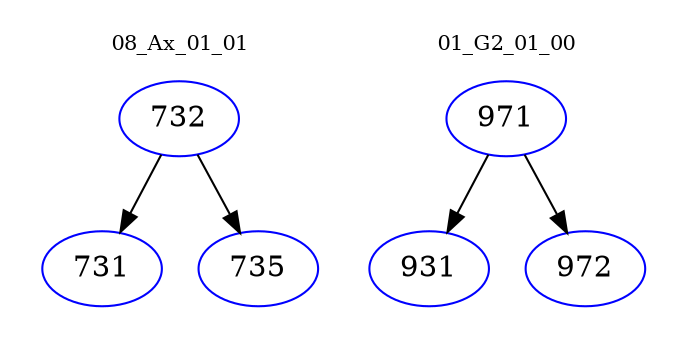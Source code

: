 digraph{
subgraph cluster_0 {
color = white
label = "08_Ax_01_01";
fontsize=10;
T0_732 [label="732", color="blue"]
T0_732 -> T0_731 [color="black"]
T0_731 [label="731", color="blue"]
T0_732 -> T0_735 [color="black"]
T0_735 [label="735", color="blue"]
}
subgraph cluster_1 {
color = white
label = "01_G2_01_00";
fontsize=10;
T1_971 [label="971", color="blue"]
T1_971 -> T1_931 [color="black"]
T1_931 [label="931", color="blue"]
T1_971 -> T1_972 [color="black"]
T1_972 [label="972", color="blue"]
}
}
